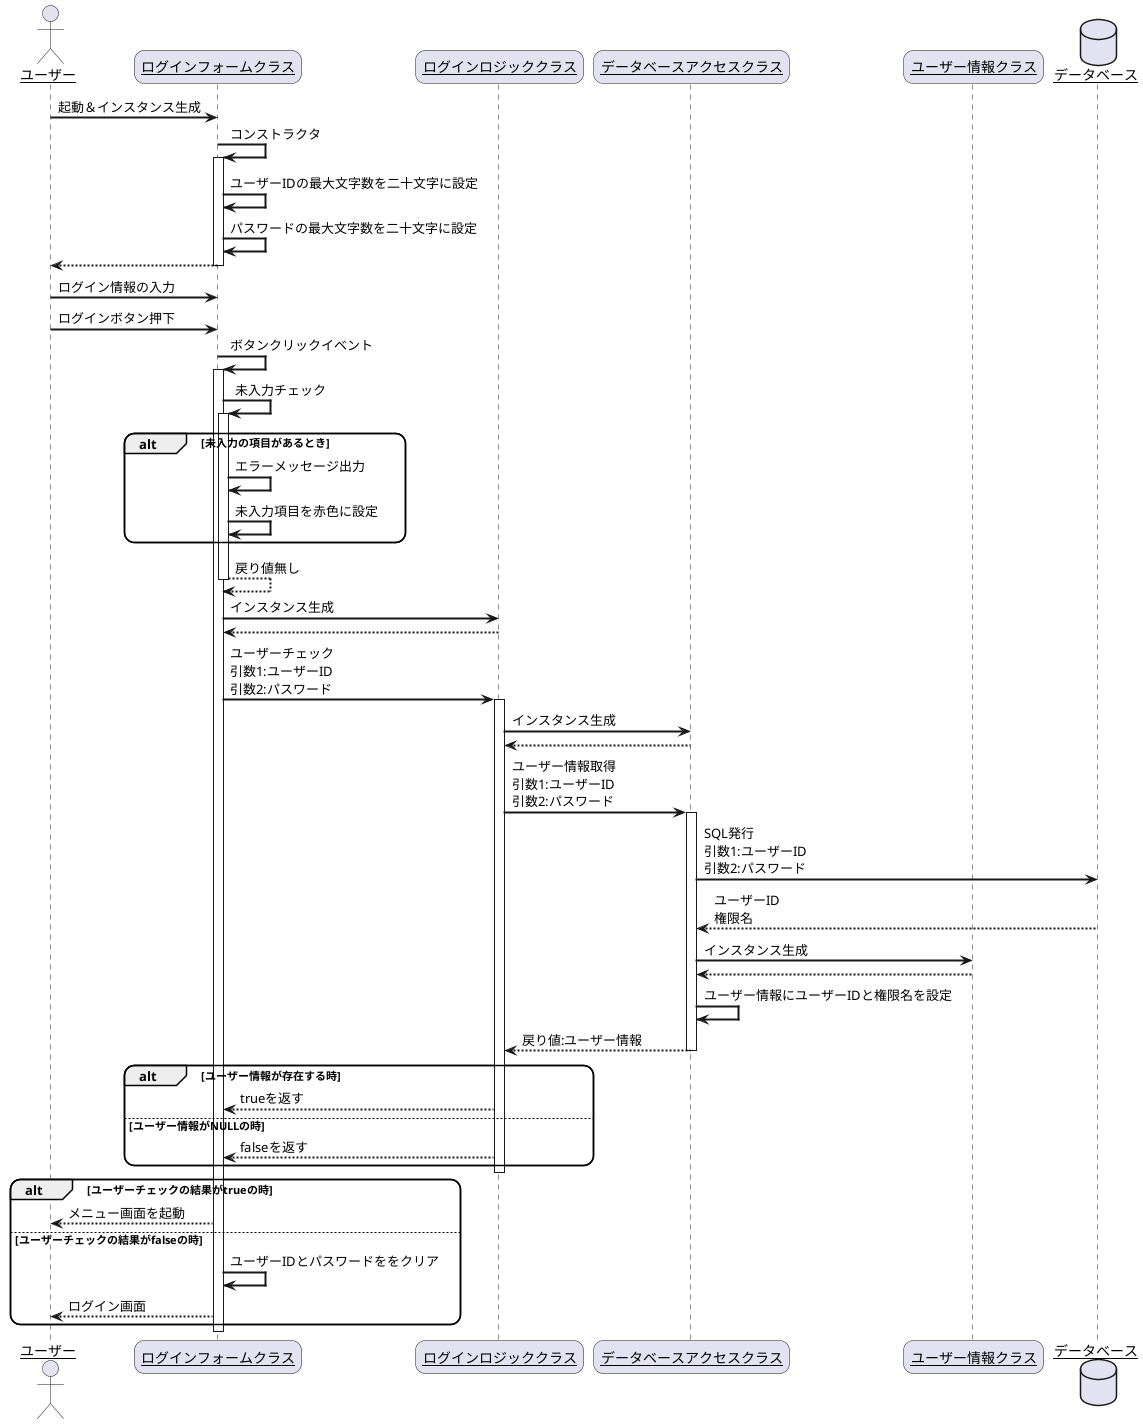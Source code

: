 @startuml
skinparam sequenceArrowThickness 2
skinparam roundcorner 20
skinparam maxmessagesize 60
skinparam sequenceParticipant underline

actor "ユーザー" as user
participant "ログインフォームクラス" as login_form
participant "ログインロジッククラス" as login_logic
participant "データベースアクセスクラス" as data_acces
participant "ユーザー情報クラス" as user_info
database "データベース" as db

user -> login_form: 起動＆インスタンス生成
login_form -> login_form: コンストラクタ
activate login_form
login_form -> login_form:ユーザーIDの最大文字数を二十文字に設定
login_form -> login_form:パスワードの最大文字数を二十文字に設定

login_form --> user:
deactivate login_form
user -> login_form: ログイン情報の入力
user -> login_form: ログインボタン押下
login_form -> login_form: ボタンクリックイベント
activate login_form

login_form -> login_form: 未入力チェック
activate login_form
alt 未入力の項目があるとき
    login_form -> login_form: エラーメッセージ出力
    login_form -> login_form: 未入力項目を赤色に設定
end
login_form --> login_form:戻り値無し
deactivate login_form
login_form -> login_logic: インスタンス生成
login_logic --> login_form:
login_form -> login_logic: ユーザーチェック 引数1:ユーザーID 引数2:パスワード
activate login_logic

login_logic -> data_acces: インスタンス生成
data_acces --> login_logic:
login_logic -> data_acces: ユーザー情報取得 引数1:ユーザーID 引数2:パスワード
activate data_acces


data_acces -> db: SQL発行 引数1:ユーザーID 引数2:パスワード
db --> data_acces: ユーザーID 権限名
data_acces -> user_info: インスタンス生成
user_info --> data_acces:
data_acces -> data_acces: ユーザー情報にユーザーIDと権限名を設定
data_acces --> login_logic: 戻り値:ユーザー情報
deactivate data_acces
alt ユーザー情報が存在する時
    login_logic --> login_form: trueを返す
else ユーザー情報がNULLの時
    login_logic --> login_form: falseを返す
end
deactivate login_logic
alt ユーザーチェックの結果がtrueの時
    login_form --> user: メニュー画面を起動
else ユーザーチェックの結果がfalseの時
    login_form -> login_form: ユーザーIDとパスワードををクリア
    login_form --> user: ログイン画面
end
deactivate login_form

@enduml